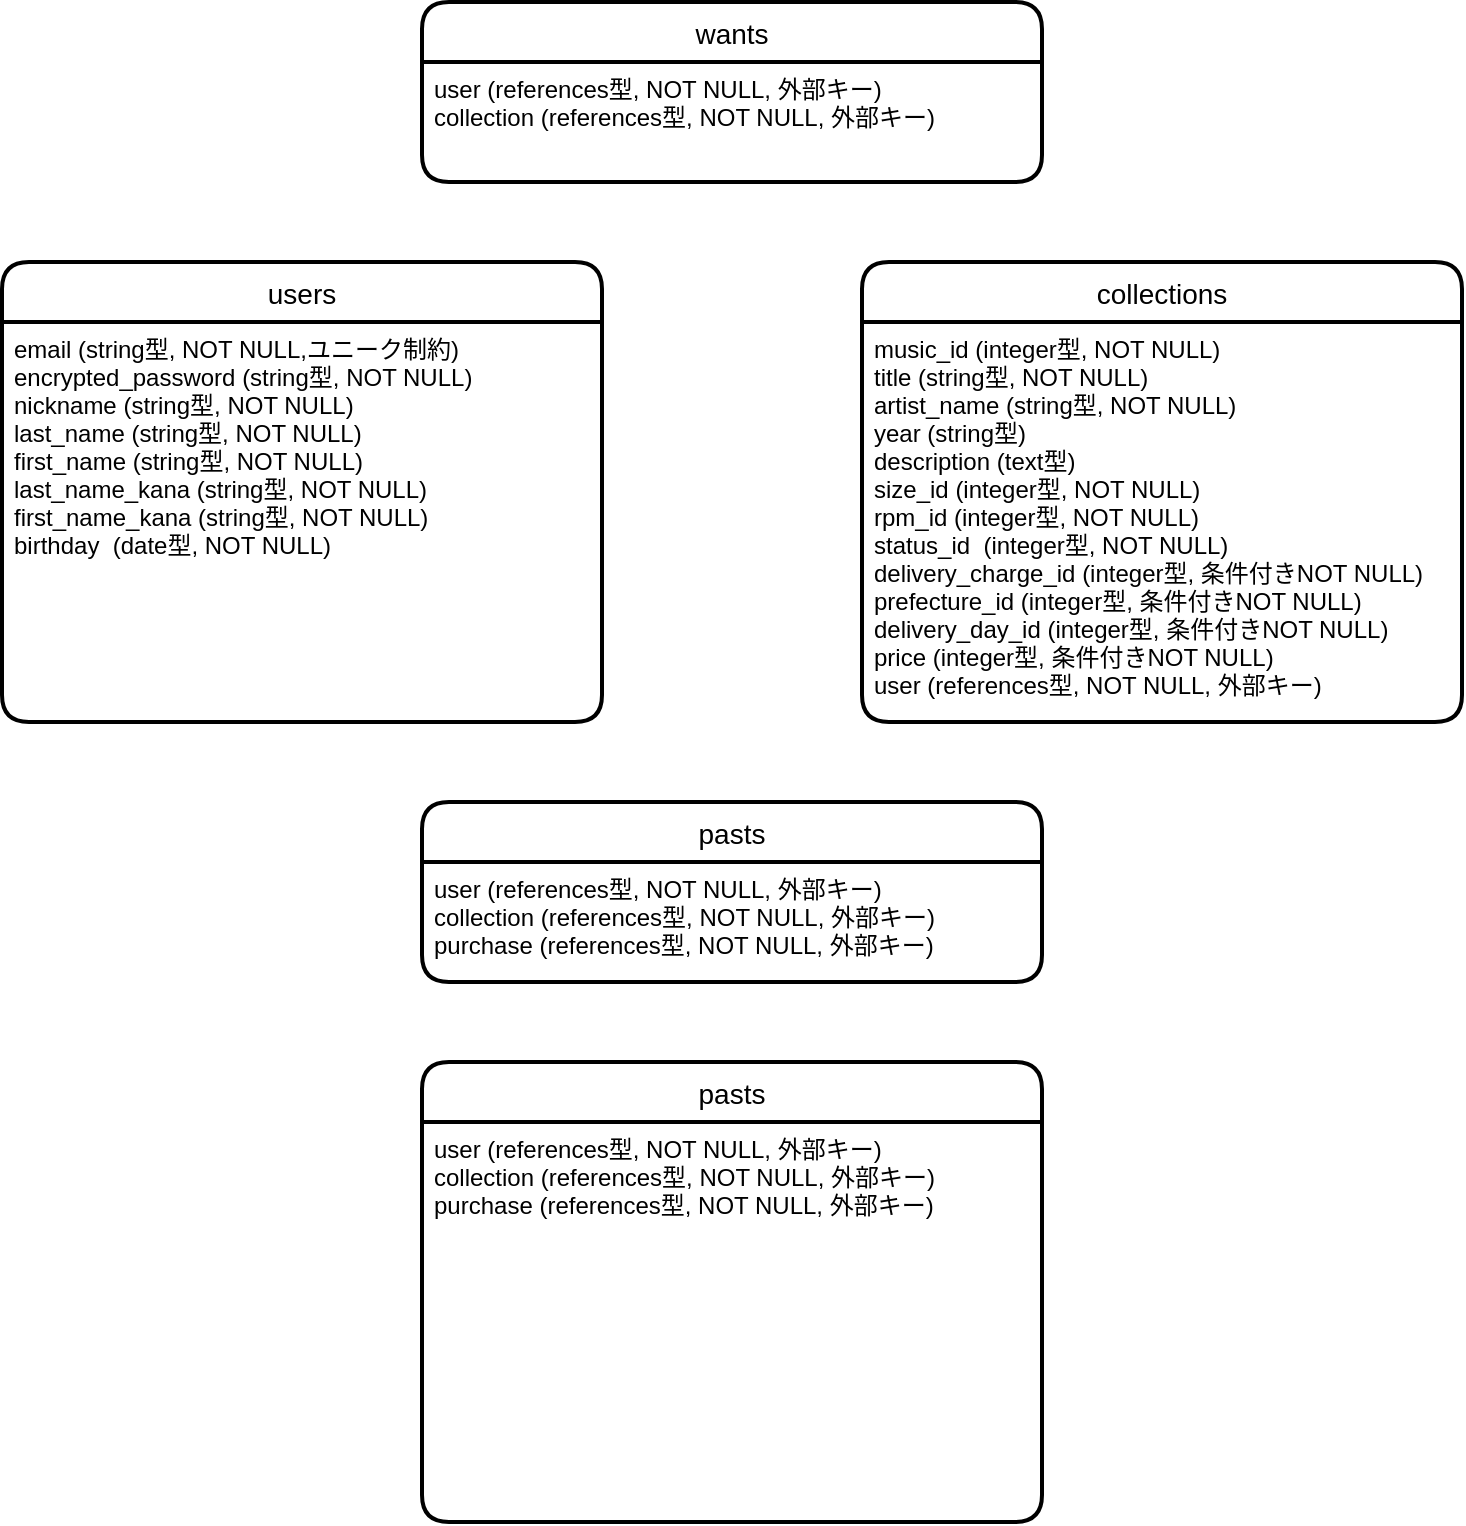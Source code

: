 <mxfile>
    <diagram id="3ur9fRlugEgq4OFTJ0_z" name="ページ1">
        <mxGraphModel dx="759" dy="583" grid="1" gridSize="10" guides="1" tooltips="1" connect="1" arrows="1" fold="1" page="1" pageScale="1" pageWidth="827" pageHeight="1169" math="0" shadow="0">
            <root>
                <mxCell id="0"/>
                <mxCell id="1" parent="0"/>
                <mxCell id="2" value="users" style="swimlane;childLayout=stackLayout;horizontal=1;startSize=30;horizontalStack=0;rounded=1;fontSize=14;fontStyle=0;strokeWidth=2;resizeParent=0;resizeLast=1;shadow=0;dashed=0;align=center;" vertex="1" parent="1">
                    <mxGeometry x="60" y="240" width="300" height="230" as="geometry"/>
                </mxCell>
                <mxCell id="3" value="email (string型, NOT NULL,ユニーク制約)&#10;encrypted_password (string型, NOT NULL)&#10;nickname (string型, NOT NULL)&#10;last_name (string型, NOT NULL)&#10;first_name (string型, NOT NULL)&#10;last_name_kana (string型, NOT NULL)&#10;first_name_kana (string型, NOT NULL)&#10;birthday  (date型, NOT NULL)" style="align=left;strokeColor=none;fillColor=none;spacingLeft=4;fontSize=12;verticalAlign=top;resizable=0;rotatable=0;part=1;" vertex="1" parent="2">
                    <mxGeometry y="30" width="300" height="200" as="geometry"/>
                </mxCell>
                <mxCell id="4" value="collections" style="swimlane;childLayout=stackLayout;horizontal=1;startSize=30;horizontalStack=0;rounded=1;fontSize=14;fontStyle=0;strokeWidth=2;resizeParent=0;resizeLast=1;shadow=0;dashed=0;align=center;" vertex="1" parent="1">
                    <mxGeometry x="490" y="240" width="300" height="230" as="geometry"/>
                </mxCell>
                <mxCell id="5" value="music_id (integer型, NOT NULL)&#10;title (string型, NOT NULL)&#10;artist_name (string型, NOT NULL)&#10;year (string型)&#10;description (text型)&#10;size_id (integer型, NOT NULL)&#10;rpm_id (integer型, NOT NULL)&#10;status_id  (integer型, NOT NULL)&#10;delivery_charge_id (integer型, 条件付きNOT NULL)&#10;prefecture_id (integer型, 条件付きNOT NULL)&#10;delivery_day_id (integer型, 条件付きNOT NULL)&#10;price (integer型, 条件付きNOT NULL)&#10;user (references型, NOT NULL, 外部キー)" style="align=left;strokeColor=none;fillColor=none;spacingLeft=4;fontSize=12;verticalAlign=top;resizable=0;rotatable=0;part=1;" vertex="1" parent="4">
                    <mxGeometry y="30" width="300" height="200" as="geometry"/>
                </mxCell>
                <mxCell id="10" value="wants" style="swimlane;childLayout=stackLayout;horizontal=1;startSize=30;horizontalStack=0;rounded=1;fontSize=14;fontStyle=0;strokeWidth=2;resizeParent=0;resizeLast=1;shadow=0;dashed=0;align=center;" vertex="1" parent="1">
                    <mxGeometry x="270" y="110" width="310" height="90" as="geometry"/>
                </mxCell>
                <mxCell id="11" value="user (references型, NOT NULL, 外部キー)&#10;collection (references型, NOT NULL, 外部キー)" style="align=left;strokeColor=none;fillColor=none;spacingLeft=4;fontSize=12;verticalAlign=top;resizable=0;rotatable=0;part=1;" vertex="1" parent="10">
                    <mxGeometry y="30" width="310" height="60" as="geometry"/>
                </mxCell>
                <mxCell id="12" value="pasts" style="swimlane;childLayout=stackLayout;horizontal=1;startSize=30;horizontalStack=0;rounded=1;fontSize=14;fontStyle=0;strokeWidth=2;resizeParent=0;resizeLast=1;shadow=0;dashed=0;align=center;" vertex="1" parent="1">
                    <mxGeometry x="270" y="510" width="310" height="90" as="geometry"/>
                </mxCell>
                <mxCell id="13" value="user (references型, NOT NULL, 外部キー)&#10;collection (references型, NOT NULL, 外部キー)&#10;purchase (references型, NOT NULL, 外部キー)" style="align=left;strokeColor=none;fillColor=none;spacingLeft=4;fontSize=12;verticalAlign=top;resizable=0;rotatable=0;part=1;" vertex="1" parent="12">
                    <mxGeometry y="30" width="310" height="60" as="geometry"/>
                </mxCell>
                <mxCell id="17" value="pasts" style="swimlane;childLayout=stackLayout;horizontal=1;startSize=30;horizontalStack=0;rounded=1;fontSize=14;fontStyle=0;strokeWidth=2;resizeParent=0;resizeLast=1;shadow=0;dashed=0;align=center;" vertex="1" parent="1">
                    <mxGeometry x="270" y="640" width="310" height="230" as="geometry"/>
                </mxCell>
                <mxCell id="18" value="user (references型, NOT NULL, 外部キー)&#10;collection (references型, NOT NULL, 外部キー)&#10;purchase (references型, NOT NULL, 外部キー)" style="align=left;strokeColor=none;fillColor=none;spacingLeft=4;fontSize=12;verticalAlign=top;resizable=0;rotatable=0;part=1;" vertex="1" parent="17">
                    <mxGeometry y="30" width="310" height="200" as="geometry"/>
                </mxCell>
            </root>
        </mxGraphModel>
    </diagram>
</mxfile>